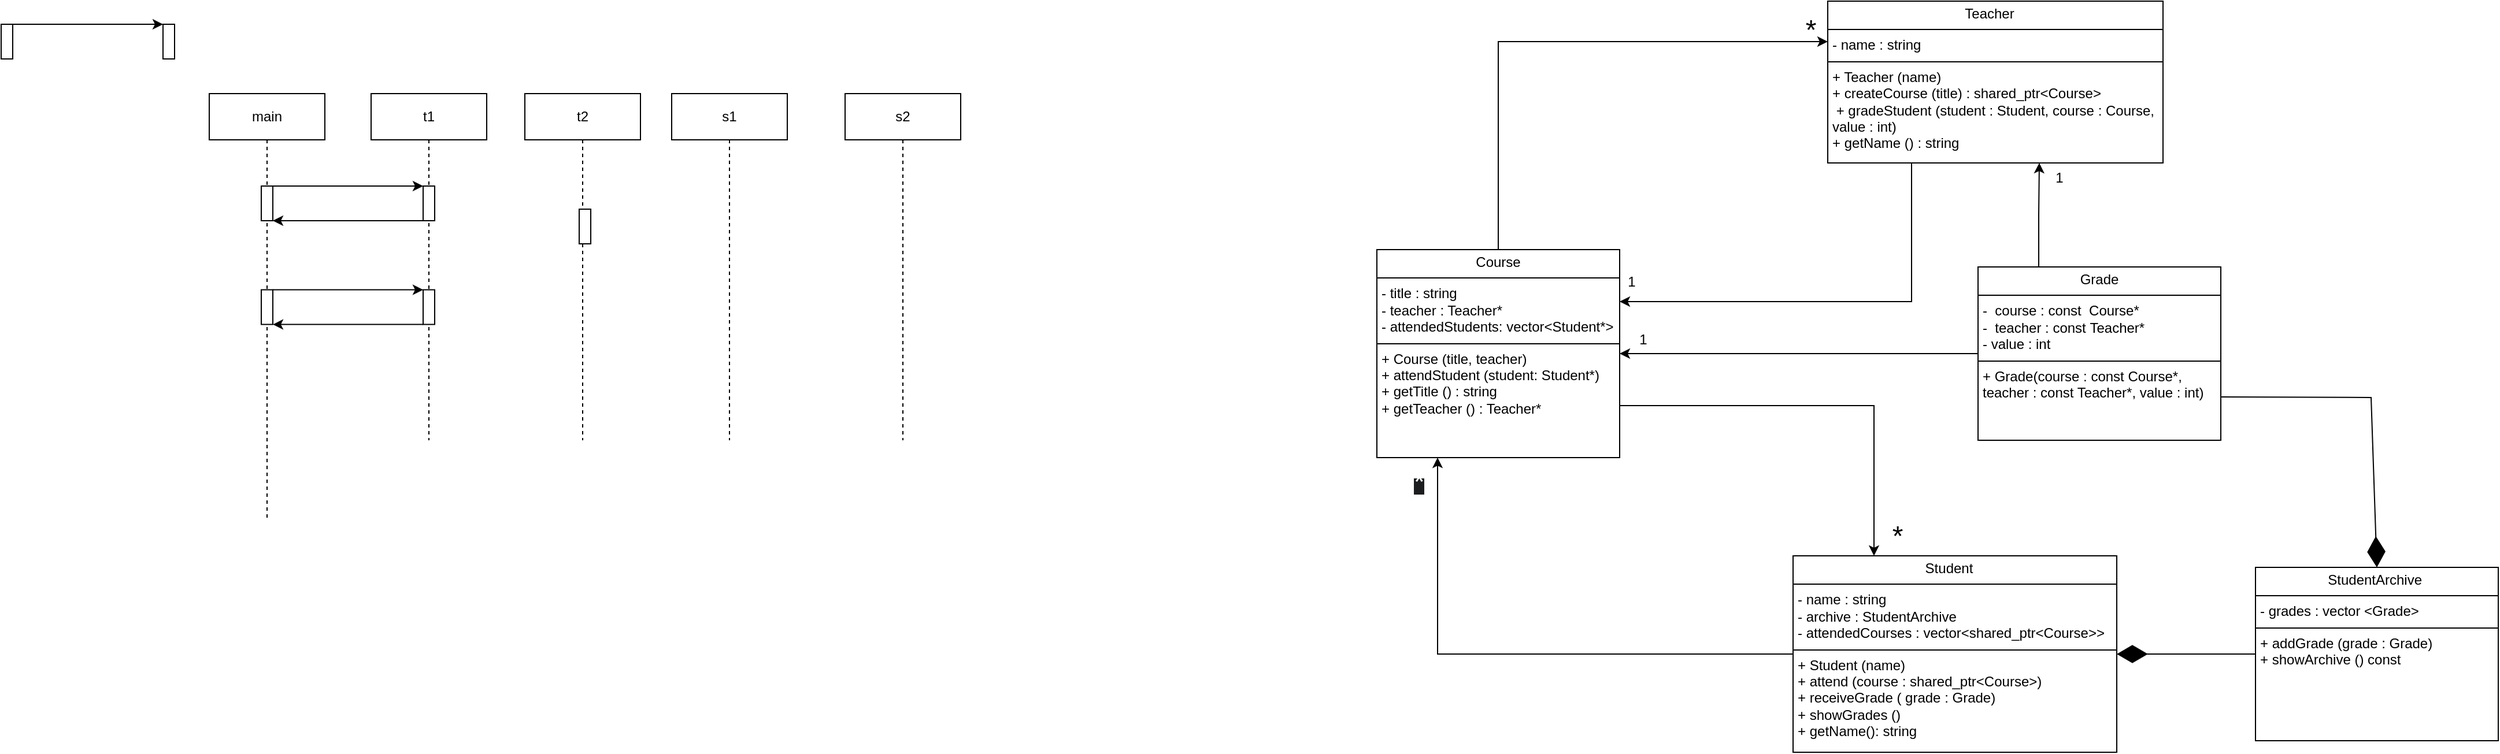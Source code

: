 <mxfile version="28.2.4">
  <diagram name="Страница — 1" id="5qZAlw_frO2p9_q02AKx">
    <mxGraphModel dx="2573" dy="430" grid="1" gridSize="10" guides="1" tooltips="1" connect="1" arrows="1" fold="1" page="1" pageScale="1" pageWidth="827" pageHeight="1169" math="0" shadow="0">
      <root>
        <mxCell id="0" />
        <mxCell id="1" parent="0" />
        <mxCell id="3IUNJlNDbcK5gof575qm-24" style="edgeStyle=orthogonalEdgeStyle;rounded=0;orthogonalLoop=1;jettySize=auto;html=1;exitX=0.5;exitY=0;exitDx=0;exitDy=0;entryX=0;entryY=0.25;entryDx=0;entryDy=0;" parent="1" source="3IUNJlNDbcK5gof575qm-3" target="3IUNJlNDbcK5gof575qm-11" edge="1">
          <mxGeometry relative="1" as="geometry" />
        </mxCell>
        <mxCell id="3IUNJlNDbcK5gof575qm-32" style="edgeStyle=orthogonalEdgeStyle;rounded=0;orthogonalLoop=1;jettySize=auto;html=1;exitX=1;exitY=0.75;exitDx=0;exitDy=0;entryX=0.25;entryY=0;entryDx=0;entryDy=0;" parent="1" source="3IUNJlNDbcK5gof575qm-3" target="3IUNJlNDbcK5gof575qm-10" edge="1">
          <mxGeometry relative="1" as="geometry" />
        </mxCell>
        <mxCell id="3IUNJlNDbcK5gof575qm-3" value="&lt;p style=&quot;margin:0px;margin-top:4px;text-align:center;&quot;&gt;Course&lt;/p&gt;&lt;hr size=&quot;1&quot; style=&quot;border-style:solid;&quot;&gt;&lt;p style=&quot;margin:0px;margin-left:4px;&quot;&gt;- title : string&lt;/p&gt;&lt;p style=&quot;margin:0px;margin-left:4px;&quot;&gt;- teacher : Teacher*&lt;br&gt;- attendedStudents: vector&amp;lt;Student*&amp;gt;&lt;/p&gt;&lt;hr size=&quot;1&quot; style=&quot;border-style:solid;&quot;&gt;&lt;p style=&quot;margin:0px;margin-left:4px;&quot;&gt;+ Course (title, teacher)&lt;br&gt;+ attendStudent (student: Student*)&lt;/p&gt;&lt;p style=&quot;margin:0px;margin-left:4px;&quot;&gt;+ getTitle () : string&lt;/p&gt;&lt;p style=&quot;margin:0px;margin-left:4px;&quot;&gt;+ getTeacher () : Teacher*&amp;nbsp;&lt;/p&gt;" style="verticalAlign=top;align=left;overflow=fill;html=1;whiteSpace=wrap;" parent="1" vertex="1">
          <mxGeometry x="-190" y="265" width="210" height="180" as="geometry" />
        </mxCell>
        <mxCell id="3IUNJlNDbcK5gof575qm-16" style="edgeStyle=orthogonalEdgeStyle;rounded=0;orthogonalLoop=1;jettySize=auto;html=1;exitX=0;exitY=0.5;exitDx=0;exitDy=0;entryX=1;entryY=0.5;entryDx=0;entryDy=0;" parent="1" source="3IUNJlNDbcK5gof575qm-4" target="3IUNJlNDbcK5gof575qm-3" edge="1">
          <mxGeometry relative="1" as="geometry" />
        </mxCell>
        <mxCell id="3IUNJlNDbcK5gof575qm-4" value="&lt;p style=&quot;margin:0px;margin-top:4px;text-align:center;&quot;&gt;Grade&lt;/p&gt;&lt;hr size=&quot;1&quot; style=&quot;border-style:solid;&quot;&gt;&lt;p style=&quot;margin:0px;margin-left:4px;&quot;&gt;-&amp;nbsp; course :&amp;nbsp;&lt;span style=&quot;background-color: transparent; color: light-dark(rgb(0, 0, 0), rgb(255, 255, 255));&quot;&gt;const&amp;nbsp;&lt;/span&gt;&lt;span style=&quot;background-color: transparent; color: light-dark(rgb(0, 0, 0), rgb(255, 255, 255));&quot;&gt;&amp;nbsp;&lt;/span&gt;&lt;span style=&quot;background-color: transparent; color: light-dark(rgb(0, 0, 0), rgb(255, 255, 255));&quot;&gt;Course*&lt;/span&gt;&lt;/p&gt;&lt;p style=&quot;margin:0px;margin-left:4px;&quot;&gt;-&amp;nbsp; teacher :&amp;nbsp;&lt;span style=&quot;background-color: transparent; color: light-dark(rgb(0, 0, 0), rgb(255, 255, 255));&quot;&gt;const&amp;nbsp;&lt;/span&gt;&lt;span style=&quot;background-color: transparent; color: light-dark(rgb(0, 0, 0), rgb(255, 255, 255));&quot;&gt;Teacher*&lt;/span&gt;&lt;/p&gt;&lt;p style=&quot;margin:0px;margin-left:4px;&quot;&gt;- value : int&lt;/p&gt;&lt;hr size=&quot;1&quot; style=&quot;border-style:solid;&quot;&gt;&lt;p style=&quot;margin:0px;margin-left:4px;&quot;&gt;+ Grade(course : const Course*, teacher : const Teacher*, value : int)&lt;/p&gt;" style="verticalAlign=top;align=left;overflow=fill;html=1;whiteSpace=wrap;" parent="1" vertex="1">
          <mxGeometry x="330" y="280" width="210" height="150" as="geometry" />
        </mxCell>
        <mxCell id="3IUNJlNDbcK5gof575qm-31" style="edgeStyle=orthogonalEdgeStyle;rounded=0;orthogonalLoop=1;jettySize=auto;html=1;exitX=0;exitY=0.5;exitDx=0;exitDy=0;entryX=0.25;entryY=1;entryDx=0;entryDy=0;" parent="1" source="3IUNJlNDbcK5gof575qm-10" target="3IUNJlNDbcK5gof575qm-3" edge="1">
          <mxGeometry relative="1" as="geometry" />
        </mxCell>
        <mxCell id="3IUNJlNDbcK5gof575qm-10" value="&lt;p style=&quot;margin:0px;margin-top:4px;text-align:center;&quot;&gt;&amp;nbsp;Student&amp;nbsp; &amp;nbsp;&amp;nbsp;&lt;/p&gt;&lt;hr size=&quot;1&quot; style=&quot;border-style:solid;&quot;&gt;&lt;p style=&quot;margin:0px;margin-left:4px;&quot;&gt;- name : string&amp;nbsp;&lt;/p&gt;&lt;p style=&quot;margin:0px;margin-left:4px;&quot;&gt;-&amp;nbsp;&lt;span style=&quot;background-color: transparent;&quot;&gt;archive : StudentArchive&lt;/span&gt;&lt;/p&gt;&lt;p style=&quot;margin:0px;margin-left:4px;&quot;&gt;- attendedCourses : vector&amp;lt;shared_ptr&amp;lt;Course&amp;gt;&amp;gt;&lt;/p&gt;&lt;hr size=&quot;1&quot; style=&quot;border-style:solid;&quot;&gt;&lt;p style=&quot;margin:0px;margin-left:4px;&quot;&gt;+ Student (name)&amp;nbsp;&lt;br&gt;+ attend (course : shared_ptr&amp;lt;Course&amp;gt;)&lt;/p&gt;&lt;p style=&quot;margin:0px;margin-left:4px;&quot;&gt;+ receiveGrade ( grade : Grade)&lt;/p&gt;&lt;p style=&quot;margin:0px;margin-left:4px;&quot;&gt;+ showGrades ()&amp;nbsp;&lt;/p&gt;&lt;p style=&quot;margin:0px;margin-left:4px;&quot;&gt;+ getName(): string&amp;nbsp;&lt;/p&gt;" style="verticalAlign=top;align=left;overflow=fill;html=1;whiteSpace=wrap;" parent="1" vertex="1">
          <mxGeometry x="170" y="530" width="280" height="170" as="geometry" />
        </mxCell>
        <mxCell id="3IUNJlNDbcK5gof575qm-25" style="edgeStyle=orthogonalEdgeStyle;rounded=0;orthogonalLoop=1;jettySize=auto;html=1;exitX=0.25;exitY=1;exitDx=0;exitDy=0;entryX=1;entryY=0.25;entryDx=0;entryDy=0;" parent="1" source="3IUNJlNDbcK5gof575qm-11" target="3IUNJlNDbcK5gof575qm-3" edge="1">
          <mxGeometry relative="1" as="geometry" />
        </mxCell>
        <mxCell id="3IUNJlNDbcK5gof575qm-11" value="&lt;p style=&quot;margin:0px;margin-top:4px;text-align:center;&quot;&gt;&amp;nbsp;Teacher&amp;nbsp; &amp;nbsp;&amp;nbsp;&lt;/p&gt;&lt;hr size=&quot;1&quot; style=&quot;border-style:solid;&quot;&gt;&lt;p style=&quot;margin:0px;margin-left:4px;&quot;&gt;- name : string&amp;nbsp;&lt;/p&gt;&lt;hr size=&quot;1&quot; style=&quot;border-style:solid;&quot;&gt;&lt;p style=&quot;margin:0px;margin-left:4px;&quot;&gt;+ Teacher (name)&amp;nbsp;&lt;br&gt;+ createCourse (title) : shared_ptr&amp;lt;Course&amp;gt;&lt;/p&gt;&lt;p style=&quot;margin:0px;margin-left:4px;&quot;&gt;&amp;nbsp;+ gradeStudent (student : Student, course : Course, value : int)&lt;/p&gt;&lt;p style=&quot;margin:0px;margin-left:4px;&quot;&gt;+ getName () : string&lt;/p&gt;" style="verticalAlign=top;align=left;overflow=fill;html=1;whiteSpace=wrap;" parent="1" vertex="1">
          <mxGeometry x="200" y="50" width="290" height="140" as="geometry" />
        </mxCell>
        <mxCell id="3IUNJlNDbcK5gof575qm-12" value="&lt;p style=&quot;margin:0px;margin-top:4px;text-align:center;&quot;&gt;StudentArchive&amp;nbsp;&lt;/p&gt;&lt;hr size=&quot;1&quot; style=&quot;border-style:solid;&quot;&gt;&lt;p style=&quot;margin:0px;margin-left:4px;&quot;&gt;- grades : vector &amp;lt;Grade&amp;gt;&lt;/p&gt;&lt;hr size=&quot;1&quot; style=&quot;border-style:solid;&quot;&gt;&lt;p style=&quot;margin:0px;margin-left:4px;&quot;&gt;+ addGrade (grade : Grade)&amp;nbsp;&lt;/p&gt;&lt;p style=&quot;margin:0px;margin-left:4px;&quot;&gt;+ showArchive () const&amp;nbsp;&lt;/p&gt;" style="verticalAlign=top;align=left;overflow=fill;html=1;whiteSpace=wrap;" parent="1" vertex="1">
          <mxGeometry x="570" y="540" width="210" height="150" as="geometry" />
        </mxCell>
        <mxCell id="3IUNJlNDbcK5gof575qm-23" value="" style="endArrow=diamondThin;endFill=1;endSize=24;html=1;rounded=0;entryX=1;entryY=0.5;entryDx=0;entryDy=0;exitX=0;exitY=0.5;exitDx=0;exitDy=0;" parent="1" source="3IUNJlNDbcK5gof575qm-12" target="3IUNJlNDbcK5gof575qm-10" edge="1">
          <mxGeometry width="160" relative="1" as="geometry">
            <mxPoint x="500" y="590" as="sourcePoint" />
            <mxPoint x="530" y="440" as="targetPoint" />
            <Array as="points" />
          </mxGeometry>
        </mxCell>
        <mxCell id="3IUNJlNDbcK5gof575qm-30" style="edgeStyle=orthogonalEdgeStyle;rounded=0;orthogonalLoop=1;jettySize=auto;html=1;exitX=0.25;exitY=0;exitDx=0;exitDy=0;entryX=0.631;entryY=1;entryDx=0;entryDy=0;entryPerimeter=0;" parent="1" source="3IUNJlNDbcK5gof575qm-4" target="3IUNJlNDbcK5gof575qm-11" edge="1">
          <mxGeometry relative="1" as="geometry" />
        </mxCell>
        <mxCell id="3IUNJlNDbcK5gof575qm-34" value="" style="endArrow=diamondThin;endFill=1;endSize=24;html=1;rounded=0;entryX=0.5;entryY=0;entryDx=0;entryDy=0;exitX=1;exitY=0.75;exitDx=0;exitDy=0;" parent="1" source="3IUNJlNDbcK5gof575qm-4" target="3IUNJlNDbcK5gof575qm-12" edge="1">
          <mxGeometry width="160" relative="1" as="geometry">
            <mxPoint x="570" y="360" as="sourcePoint" />
            <mxPoint x="800" y="440" as="targetPoint" />
            <Array as="points">
              <mxPoint x="670" y="393" />
            </Array>
          </mxGeometry>
        </mxCell>
        <mxCell id="J-7Q5405eSrG_ibL4X7_-15" value="main" style="shape=umlLifeline;perimeter=lifelinePerimeter;whiteSpace=wrap;html=1;container=1;dropTarget=0;collapsible=0;recursiveResize=0;outlineConnect=0;portConstraint=eastwest;newEdgeStyle={&quot;curved&quot;:0,&quot;rounded&quot;:0};" parent="1" vertex="1">
          <mxGeometry x="-1200" y="130" width="100" height="370" as="geometry" />
        </mxCell>
        <mxCell id="J-7Q5405eSrG_ibL4X7_-16" value="t1" style="shape=umlLifeline;perimeter=lifelinePerimeter;whiteSpace=wrap;html=1;container=1;dropTarget=0;collapsible=0;recursiveResize=0;outlineConnect=0;portConstraint=eastwest;newEdgeStyle={&quot;curved&quot;:0,&quot;rounded&quot;:0};" parent="1" vertex="1">
          <mxGeometry x="-1060" y="130" width="100" height="300" as="geometry" />
        </mxCell>
        <mxCell id="J-7Q5405eSrG_ibL4X7_-17" value="t2" style="shape=umlLifeline;perimeter=lifelinePerimeter;whiteSpace=wrap;html=1;container=1;dropTarget=0;collapsible=0;recursiveResize=0;outlineConnect=0;portConstraint=eastwest;newEdgeStyle={&quot;curved&quot;:0,&quot;rounded&quot;:0};" parent="1" vertex="1">
          <mxGeometry x="-927" y="130" width="100" height="300" as="geometry" />
        </mxCell>
        <mxCell id="J-7Q5405eSrG_ibL4X7_-18" value="s1" style="shape=umlLifeline;perimeter=lifelinePerimeter;whiteSpace=wrap;html=1;container=1;dropTarget=0;collapsible=0;recursiveResize=0;outlineConnect=0;portConstraint=eastwest;newEdgeStyle={&quot;curved&quot;:0,&quot;rounded&quot;:0};" parent="1" vertex="1">
          <mxGeometry x="-800" y="130" width="100" height="300" as="geometry" />
        </mxCell>
        <mxCell id="J-7Q5405eSrG_ibL4X7_-19" value="s2" style="shape=umlLifeline;perimeter=lifelinePerimeter;whiteSpace=wrap;html=1;container=1;dropTarget=0;collapsible=0;recursiveResize=0;outlineConnect=0;portConstraint=eastwest;newEdgeStyle={&quot;curved&quot;:0,&quot;rounded&quot;:0};size=40;" parent="1" vertex="1">
          <mxGeometry x="-650" y="130" width="100" height="300" as="geometry" />
        </mxCell>
        <mxCell id="J-7Q5405eSrG_ibL4X7_-26" style="edgeStyle=orthogonalEdgeStyle;rounded=0;orthogonalLoop=1;jettySize=auto;html=1;exitX=1;exitY=0;exitDx=0;exitDy=0;entryX=0;entryY=0;entryDx=0;entryDy=0;" parent="1" source="J-7Q5405eSrG_ibL4X7_-21" target="J-7Q5405eSrG_ibL4X7_-22" edge="1">
          <mxGeometry relative="1" as="geometry">
            <Array as="points">
              <mxPoint x="-1080" y="210" />
              <mxPoint x="-1080" y="210" />
            </Array>
          </mxGeometry>
        </mxCell>
        <mxCell id="J-7Q5405eSrG_ibL4X7_-21" value="" style="html=1;whiteSpace=wrap;" parent="1" vertex="1">
          <mxGeometry x="-1155" y="210" width="10" height="30" as="geometry" />
        </mxCell>
        <mxCell id="J-7Q5405eSrG_ibL4X7_-30" style="edgeStyle=orthogonalEdgeStyle;rounded=0;orthogonalLoop=1;jettySize=auto;html=1;exitX=0;exitY=1;exitDx=0;exitDy=0;entryX=1;entryY=1;entryDx=0;entryDy=0;" parent="1" source="J-7Q5405eSrG_ibL4X7_-22" target="J-7Q5405eSrG_ibL4X7_-21" edge="1">
          <mxGeometry relative="1" as="geometry">
            <Array as="points">
              <mxPoint x="-1080" y="240" />
              <mxPoint x="-1080" y="240" />
            </Array>
          </mxGeometry>
        </mxCell>
        <mxCell id="J-7Q5405eSrG_ibL4X7_-22" value="" style="html=1;whiteSpace=wrap;" parent="1" vertex="1">
          <mxGeometry x="-1015" y="210" width="10" height="30" as="geometry" />
        </mxCell>
        <mxCell id="J-7Q5405eSrG_ibL4X7_-23" value="" style="html=1;whiteSpace=wrap;" parent="1" vertex="1">
          <mxGeometry x="-880" y="230" width="10" height="30" as="geometry" />
        </mxCell>
        <mxCell id="J-7Q5405eSrG_ibL4X7_-27" style="edgeStyle=orthogonalEdgeStyle;rounded=0;orthogonalLoop=1;jettySize=auto;html=1;exitX=1;exitY=0;exitDx=0;exitDy=0;entryX=0;entryY=0;entryDx=0;entryDy=0;" parent="1" source="J-7Q5405eSrG_ibL4X7_-28" target="J-7Q5405eSrG_ibL4X7_-29" edge="1">
          <mxGeometry relative="1" as="geometry">
            <Array as="points">
              <mxPoint x="-1305" y="70" />
              <mxPoint x="-1305" y="70" />
            </Array>
          </mxGeometry>
        </mxCell>
        <mxCell id="J-7Q5405eSrG_ibL4X7_-28" value="" style="html=1;whiteSpace=wrap;" parent="1" vertex="1">
          <mxGeometry x="-1380" y="70" width="10" height="30" as="geometry" />
        </mxCell>
        <mxCell id="J-7Q5405eSrG_ibL4X7_-29" value="" style="html=1;whiteSpace=wrap;" parent="1" vertex="1">
          <mxGeometry x="-1240" y="70" width="10" height="30" as="geometry" />
        </mxCell>
        <mxCell id="J-7Q5405eSrG_ibL4X7_-31" style="edgeStyle=orthogonalEdgeStyle;rounded=0;orthogonalLoop=1;jettySize=auto;html=1;exitX=1;exitY=0;exitDx=0;exitDy=0;entryX=0;entryY=0;entryDx=0;entryDy=0;" parent="1" source="J-7Q5405eSrG_ibL4X7_-32" target="J-7Q5405eSrG_ibL4X7_-34" edge="1">
          <mxGeometry relative="1" as="geometry">
            <Array as="points">
              <mxPoint x="-1080" y="299.76" />
              <mxPoint x="-1080" y="299.76" />
            </Array>
          </mxGeometry>
        </mxCell>
        <mxCell id="J-7Q5405eSrG_ibL4X7_-32" value="" style="html=1;whiteSpace=wrap;" parent="1" vertex="1">
          <mxGeometry x="-1155" y="299.76" width="10" height="30" as="geometry" />
        </mxCell>
        <mxCell id="J-7Q5405eSrG_ibL4X7_-33" style="edgeStyle=orthogonalEdgeStyle;rounded=0;orthogonalLoop=1;jettySize=auto;html=1;exitX=0;exitY=1;exitDx=0;exitDy=0;entryX=1;entryY=1;entryDx=0;entryDy=0;" parent="1" source="J-7Q5405eSrG_ibL4X7_-34" target="J-7Q5405eSrG_ibL4X7_-32" edge="1">
          <mxGeometry relative="1" as="geometry">
            <Array as="points">
              <mxPoint x="-1080" y="329.76" />
              <mxPoint x="-1080" y="329.76" />
            </Array>
          </mxGeometry>
        </mxCell>
        <mxCell id="J-7Q5405eSrG_ibL4X7_-34" value="" style="html=1;whiteSpace=wrap;" parent="1" vertex="1">
          <mxGeometry x="-1015" y="299.76" width="10" height="30" as="geometry" />
        </mxCell>
        <mxCell id="tBEewRJ44Pq3nWcgNqdg-1" value="&lt;font style=&quot;font-size: 24px;&quot;&gt;*&lt;/font&gt;" style="text;html=1;align=center;verticalAlign=middle;resizable=0;points=[];autosize=1;strokeColor=none;fillColor=none;" vertex="1" parent="1">
          <mxGeometry x="170" y="55" width="30" height="40" as="geometry" />
        </mxCell>
        <mxCell id="tBEewRJ44Pq3nWcgNqdg-2" value="&lt;span style=&quot;color: rgb(255, 255, 255); font-family: Helvetica; font-style: normal; font-variant-ligatures: normal; font-variant-caps: normal; font-weight: 400; letter-spacing: normal; orphans: 2; text-align: center; text-indent: 0px; text-transform: none; widows: 2; word-spacing: 0px; -webkit-text-stroke-width: 0px; white-space: nowrap; background-color: rgb(27, 29, 30); text-decoration-thickness: initial; text-decoration-style: initial; text-decoration-color: initial; float: none; display: inline !important;&quot;&gt;&lt;font style=&quot;font-size: 24px;&quot;&gt;*&lt;/font&gt;&lt;/span&gt;" style="text;whiteSpace=wrap;html=1;" vertex="1" parent="1">
          <mxGeometry x="-160" y="445" width="40" height="50" as="geometry" />
        </mxCell>
        <mxCell id="tBEewRJ44Pq3nWcgNqdg-3" value="1" style="text;html=1;align=center;verticalAlign=middle;resizable=0;points=[];autosize=1;strokeColor=none;fillColor=none;" vertex="1" parent="1">
          <mxGeometry x="15" y="278" width="30" height="30" as="geometry" />
        </mxCell>
        <mxCell id="tBEewRJ44Pq3nWcgNqdg-4" value="1" style="text;html=1;align=center;verticalAlign=middle;resizable=0;points=[];autosize=1;strokeColor=none;fillColor=none;" vertex="1" parent="1">
          <mxGeometry x="385" y="188" width="30" height="30" as="geometry" />
        </mxCell>
        <mxCell id="tBEewRJ44Pq3nWcgNqdg-5" value="1" style="text;html=1;align=center;verticalAlign=middle;resizable=0;points=[];autosize=1;strokeColor=none;fillColor=none;" vertex="1" parent="1">
          <mxGeometry x="25" y="328" width="30" height="30" as="geometry" />
        </mxCell>
        <mxCell id="tBEewRJ44Pq3nWcgNqdg-6" value="&lt;font style=&quot;font-size: 24px;&quot;&gt;*&lt;/font&gt;" style="text;html=1;align=center;verticalAlign=middle;resizable=0;points=[];autosize=1;strokeColor=none;fillColor=none;" vertex="1" parent="1">
          <mxGeometry x="245" y="493" width="30" height="40" as="geometry" />
        </mxCell>
      </root>
    </mxGraphModel>
  </diagram>
</mxfile>
